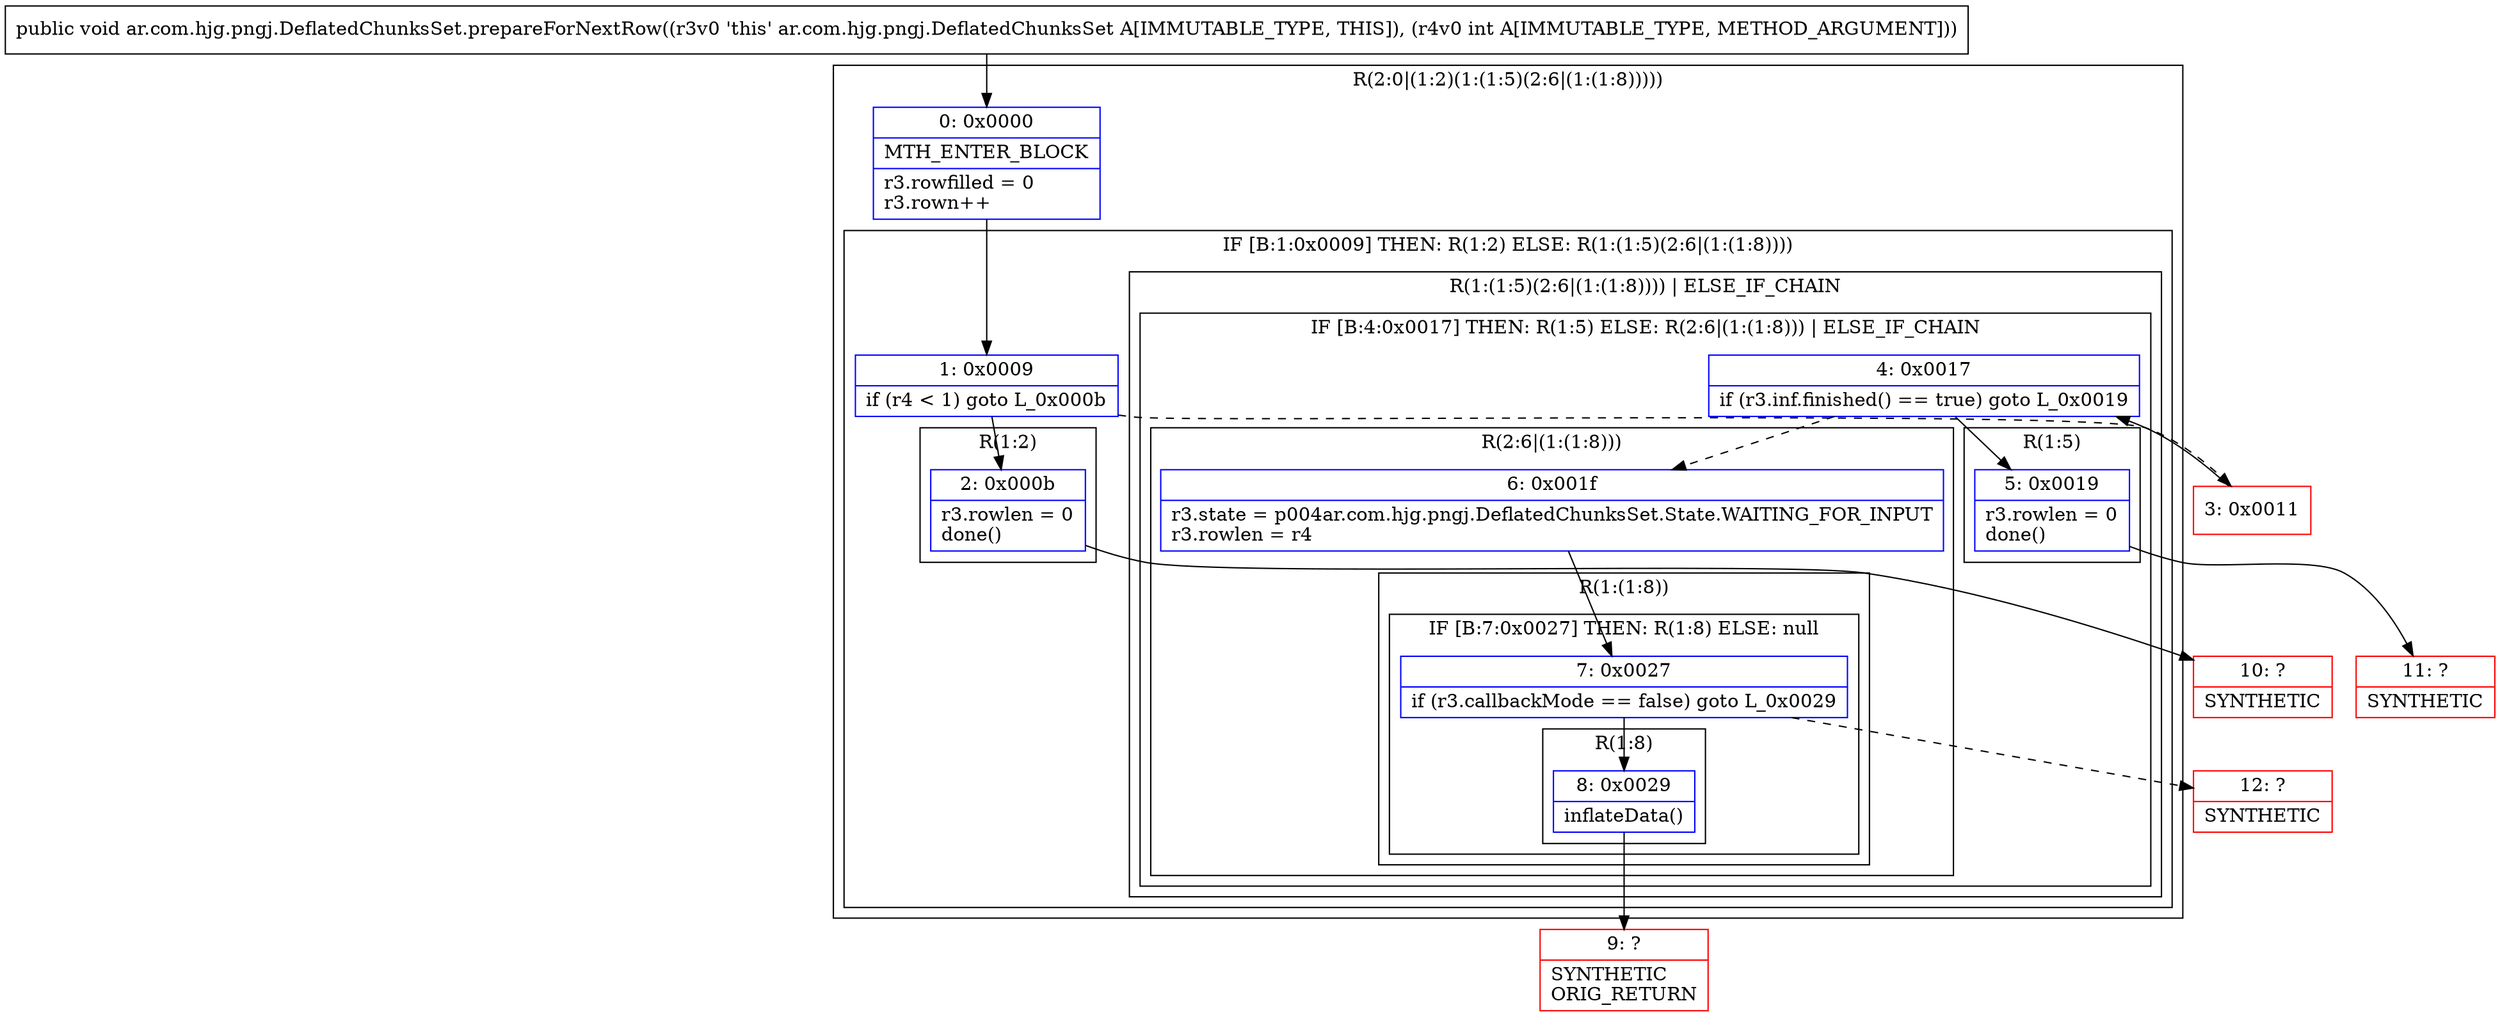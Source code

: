 digraph "CFG forar.com.hjg.pngj.DeflatedChunksSet.prepareForNextRow(I)V" {
subgraph cluster_Region_916871613 {
label = "R(2:0|(1:2)(1:(1:5)(2:6|(1:(1:8)))))";
node [shape=record,color=blue];
Node_0 [shape=record,label="{0\:\ 0x0000|MTH_ENTER_BLOCK\l|r3.rowfilled = 0\lr3.rown++\l}"];
subgraph cluster_IfRegion_1791100102 {
label = "IF [B:1:0x0009] THEN: R(1:2) ELSE: R(1:(1:5)(2:6|(1:(1:8))))";
node [shape=record,color=blue];
Node_1 [shape=record,label="{1\:\ 0x0009|if (r4 \< 1) goto L_0x000b\l}"];
subgraph cluster_Region_1965484490 {
label = "R(1:2)";
node [shape=record,color=blue];
Node_2 [shape=record,label="{2\:\ 0x000b|r3.rowlen = 0\ldone()\l}"];
}
subgraph cluster_Region_761202213 {
label = "R(1:(1:5)(2:6|(1:(1:8)))) | ELSE_IF_CHAIN\l";
node [shape=record,color=blue];
subgraph cluster_IfRegion_691063170 {
label = "IF [B:4:0x0017] THEN: R(1:5) ELSE: R(2:6|(1:(1:8))) | ELSE_IF_CHAIN\l";
node [shape=record,color=blue];
Node_4 [shape=record,label="{4\:\ 0x0017|if (r3.inf.finished() == true) goto L_0x0019\l}"];
subgraph cluster_Region_1395526742 {
label = "R(1:5)";
node [shape=record,color=blue];
Node_5 [shape=record,label="{5\:\ 0x0019|r3.rowlen = 0\ldone()\l}"];
}
subgraph cluster_Region_285529920 {
label = "R(2:6|(1:(1:8)))";
node [shape=record,color=blue];
Node_6 [shape=record,label="{6\:\ 0x001f|r3.state = p004ar.com.hjg.pngj.DeflatedChunksSet.State.WAITING_FOR_INPUT\lr3.rowlen = r4\l}"];
subgraph cluster_Region_1145017707 {
label = "R(1:(1:8))";
node [shape=record,color=blue];
subgraph cluster_IfRegion_1802254519 {
label = "IF [B:7:0x0027] THEN: R(1:8) ELSE: null";
node [shape=record,color=blue];
Node_7 [shape=record,label="{7\:\ 0x0027|if (r3.callbackMode == false) goto L_0x0029\l}"];
subgraph cluster_Region_1208206640 {
label = "R(1:8)";
node [shape=record,color=blue];
Node_8 [shape=record,label="{8\:\ 0x0029|inflateData()\l}"];
}
}
}
}
}
}
}
}
Node_3 [shape=record,color=red,label="{3\:\ 0x0011}"];
Node_9 [shape=record,color=red,label="{9\:\ ?|SYNTHETIC\lORIG_RETURN\l}"];
Node_10 [shape=record,color=red,label="{10\:\ ?|SYNTHETIC\l}"];
Node_11 [shape=record,color=red,label="{11\:\ ?|SYNTHETIC\l}"];
Node_12 [shape=record,color=red,label="{12\:\ ?|SYNTHETIC\l}"];
MethodNode[shape=record,label="{public void ar.com.hjg.pngj.DeflatedChunksSet.prepareForNextRow((r3v0 'this' ar.com.hjg.pngj.DeflatedChunksSet A[IMMUTABLE_TYPE, THIS]), (r4v0 int A[IMMUTABLE_TYPE, METHOD_ARGUMENT])) }"];
MethodNode -> Node_0;
Node_0 -> Node_1;
Node_1 -> Node_2;
Node_1 -> Node_3[style=dashed];
Node_2 -> Node_10;
Node_4 -> Node_5;
Node_4 -> Node_6[style=dashed];
Node_5 -> Node_11;
Node_6 -> Node_7;
Node_7 -> Node_8;
Node_7 -> Node_12[style=dashed];
Node_8 -> Node_9;
Node_3 -> Node_4;
}

